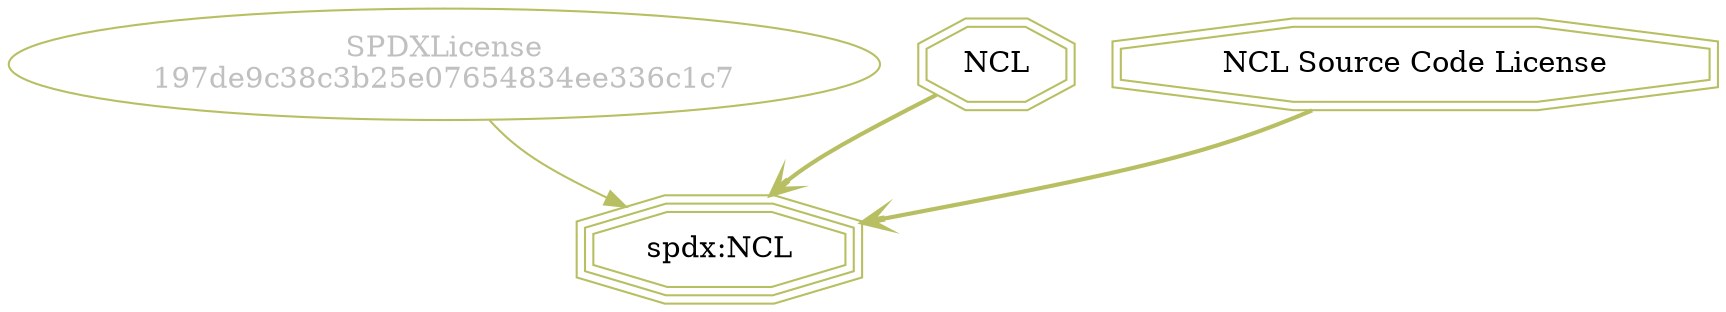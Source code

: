 strict digraph {
    node [shape=box];
    graph [splines=curved];
    3025 [label="SPDXLicense\n197de9c38c3b25e07654834ee336c1c7"
         ,fontcolor=gray
         ,color="#b8bf62"
         ,fillcolor="beige;1"
         ,shape=ellipse];
    3026 [label="spdx:NCL"
         ,color="#b8bf62"
         ,shape=tripleoctagon];
    3027 [label=NCL
         ,color="#b8bf62"
         ,shape=doubleoctagon];
    3028 [label="NCL Source Code License"
         ,color="#b8bf62"
         ,shape=doubleoctagon];
    3025 -> 3026 [weight=0.5
                 ,color="#b8bf62"];
    3027 -> 3026 [style=bold
                 ,arrowhead=vee
                 ,weight=0.7
                 ,color="#b8bf62"];
    3028 -> 3026 [style=bold
                 ,arrowhead=vee
                 ,weight=0.7
                 ,color="#b8bf62"];
}
